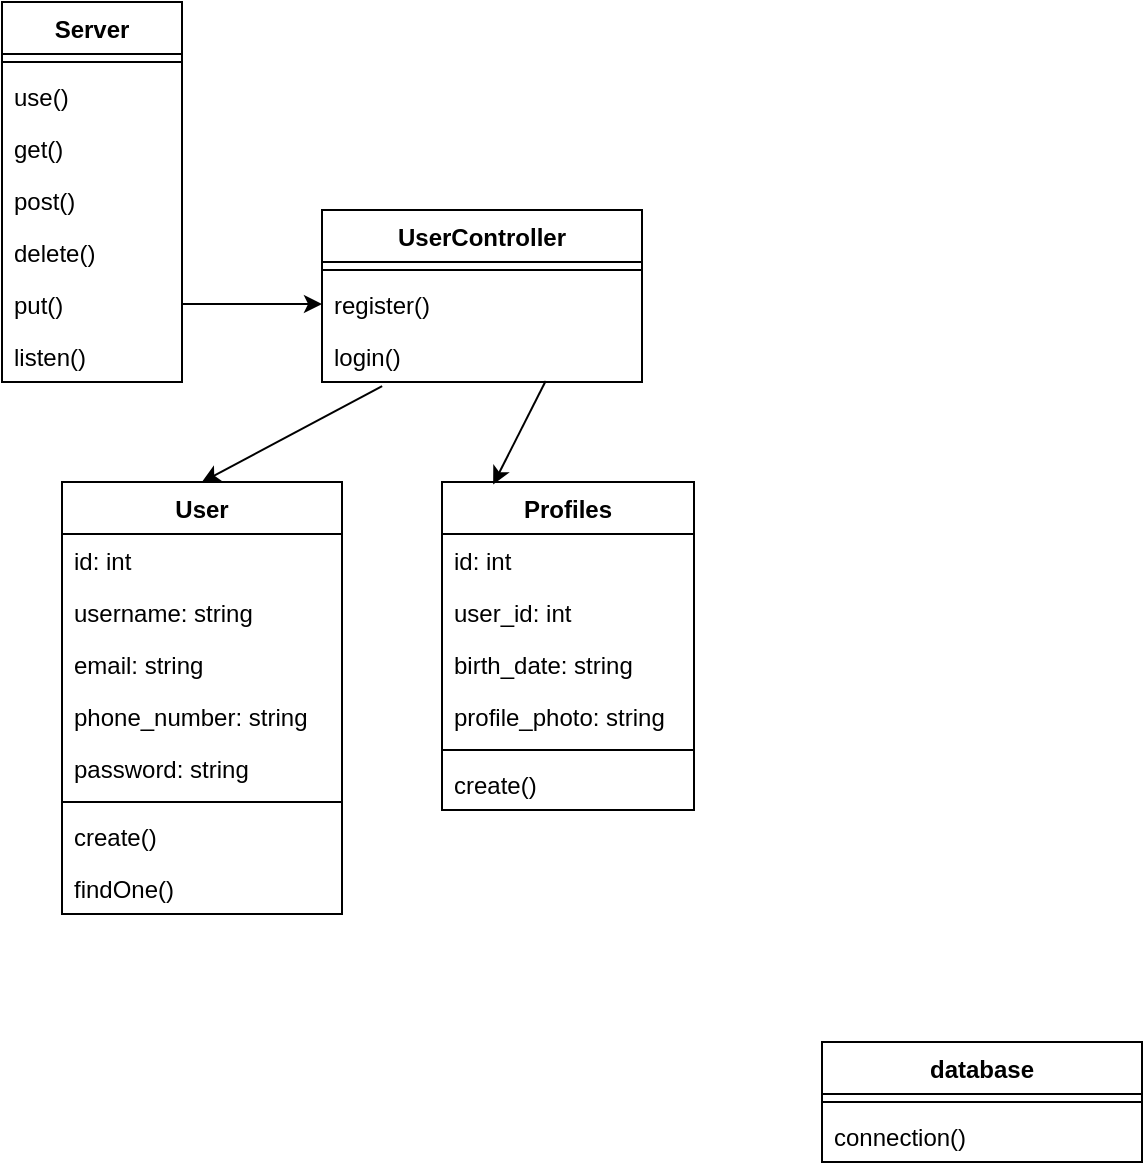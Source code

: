 <mxfile version="28.2.2">
  <diagram id="C5RBs43oDa-KdzZeNtuy" name="Page-1">
    <mxGraphModel dx="974" dy="1564" grid="1" gridSize="10" guides="1" tooltips="1" connect="1" arrows="1" fold="1" page="1" pageScale="1" pageWidth="827" pageHeight="1169" math="0" shadow="0">
      <root>
        <mxCell id="WIyWlLk6GJQsqaUBKTNV-0" />
        <mxCell id="WIyWlLk6GJQsqaUBKTNV-1" parent="WIyWlLk6GJQsqaUBKTNV-0" />
        <mxCell id="Vv0kXjBLEDU320igWXLH-4" value="Server" style="swimlane;fontStyle=1;align=center;verticalAlign=top;childLayout=stackLayout;horizontal=1;startSize=26;horizontalStack=0;resizeParent=1;resizeParentMax=0;resizeLast=0;collapsible=1;marginBottom=0;whiteSpace=wrap;html=1;" vertex="1" parent="WIyWlLk6GJQsqaUBKTNV-1">
          <mxGeometry x="40" y="-1120" width="90" height="190" as="geometry" />
        </mxCell>
        <mxCell id="Vv0kXjBLEDU320igWXLH-6" value="" style="line;strokeWidth=1;fillColor=none;align=left;verticalAlign=middle;spacingTop=-1;spacingLeft=3;spacingRight=3;rotatable=0;labelPosition=right;points=[];portConstraint=eastwest;strokeColor=inherit;" vertex="1" parent="Vv0kXjBLEDU320igWXLH-4">
          <mxGeometry y="26" width="90" height="8" as="geometry" />
        </mxCell>
        <mxCell id="Vv0kXjBLEDU320igWXLH-9" value="use()" style="text;strokeColor=none;fillColor=none;align=left;verticalAlign=top;spacingLeft=4;spacingRight=4;overflow=hidden;rotatable=0;points=[[0,0.5],[1,0.5]];portConstraint=eastwest;whiteSpace=wrap;html=1;" vertex="1" parent="Vv0kXjBLEDU320igWXLH-4">
          <mxGeometry y="34" width="90" height="26" as="geometry" />
        </mxCell>
        <mxCell id="Vv0kXjBLEDU320igWXLH-7" value="get()" style="text;strokeColor=none;fillColor=none;align=left;verticalAlign=top;spacingLeft=4;spacingRight=4;overflow=hidden;rotatable=0;points=[[0,0.5],[1,0.5]];portConstraint=eastwest;whiteSpace=wrap;html=1;" vertex="1" parent="Vv0kXjBLEDU320igWXLH-4">
          <mxGeometry y="60" width="90" height="26" as="geometry" />
        </mxCell>
        <mxCell id="Vv0kXjBLEDU320igWXLH-10" value="post()" style="text;strokeColor=none;fillColor=none;align=left;verticalAlign=top;spacingLeft=4;spacingRight=4;overflow=hidden;rotatable=0;points=[[0,0.5],[1,0.5]];portConstraint=eastwest;whiteSpace=wrap;html=1;" vertex="1" parent="Vv0kXjBLEDU320igWXLH-4">
          <mxGeometry y="86" width="90" height="26" as="geometry" />
        </mxCell>
        <mxCell id="Vv0kXjBLEDU320igWXLH-11" value="delete()" style="text;strokeColor=none;fillColor=none;align=left;verticalAlign=top;spacingLeft=4;spacingRight=4;overflow=hidden;rotatable=0;points=[[0,0.5],[1,0.5]];portConstraint=eastwest;whiteSpace=wrap;html=1;" vertex="1" parent="Vv0kXjBLEDU320igWXLH-4">
          <mxGeometry y="112" width="90" height="26" as="geometry" />
        </mxCell>
        <mxCell id="Vv0kXjBLEDU320igWXLH-12" value="put()" style="text;strokeColor=none;fillColor=none;align=left;verticalAlign=top;spacingLeft=4;spacingRight=4;overflow=hidden;rotatable=0;points=[[0,0.5],[1,0.5]];portConstraint=eastwest;whiteSpace=wrap;html=1;" vertex="1" parent="Vv0kXjBLEDU320igWXLH-4">
          <mxGeometry y="138" width="90" height="26" as="geometry" />
        </mxCell>
        <mxCell id="Vv0kXjBLEDU320igWXLH-13" value="listen()" style="text;strokeColor=none;fillColor=none;align=left;verticalAlign=top;spacingLeft=4;spacingRight=4;overflow=hidden;rotatable=0;points=[[0,0.5],[1,0.5]];portConstraint=eastwest;whiteSpace=wrap;html=1;" vertex="1" parent="Vv0kXjBLEDU320igWXLH-4">
          <mxGeometry y="164" width="90" height="26" as="geometry" />
        </mxCell>
        <mxCell id="Vv0kXjBLEDU320igWXLH-14" value="UserController" style="swimlane;fontStyle=1;align=center;verticalAlign=top;childLayout=stackLayout;horizontal=1;startSize=26;horizontalStack=0;resizeParent=1;resizeParentMax=0;resizeLast=0;collapsible=1;marginBottom=0;whiteSpace=wrap;html=1;" vertex="1" parent="WIyWlLk6GJQsqaUBKTNV-1">
          <mxGeometry x="200" y="-1016" width="160" height="86" as="geometry" />
        </mxCell>
        <mxCell id="Vv0kXjBLEDU320igWXLH-16" value="" style="line;strokeWidth=1;fillColor=none;align=left;verticalAlign=middle;spacingTop=-1;spacingLeft=3;spacingRight=3;rotatable=0;labelPosition=right;points=[];portConstraint=eastwest;strokeColor=inherit;" vertex="1" parent="Vv0kXjBLEDU320igWXLH-14">
          <mxGeometry y="26" width="160" height="8" as="geometry" />
        </mxCell>
        <mxCell id="Vv0kXjBLEDU320igWXLH-21" value="register()" style="text;strokeColor=none;fillColor=none;align=left;verticalAlign=top;spacingLeft=4;spacingRight=4;overflow=hidden;rotatable=0;points=[[0,0.5],[1,0.5]];portConstraint=eastwest;whiteSpace=wrap;html=1;" vertex="1" parent="Vv0kXjBLEDU320igWXLH-14">
          <mxGeometry y="34" width="160" height="26" as="geometry" />
        </mxCell>
        <mxCell id="Vv0kXjBLEDU320igWXLH-22" value="login()" style="text;strokeColor=none;fillColor=none;align=left;verticalAlign=top;spacingLeft=4;spacingRight=4;overflow=hidden;rotatable=0;points=[[0,0.5],[1,0.5]];portConstraint=eastwest;whiteSpace=wrap;html=1;" vertex="1" parent="Vv0kXjBLEDU320igWXLH-14">
          <mxGeometry y="60" width="160" height="26" as="geometry" />
        </mxCell>
        <mxCell id="Vv0kXjBLEDU320igWXLH-26" value="User" style="swimlane;fontStyle=1;align=center;verticalAlign=top;childLayout=stackLayout;horizontal=1;startSize=26;horizontalStack=0;resizeParent=1;resizeParentMax=0;resizeLast=0;collapsible=1;marginBottom=0;whiteSpace=wrap;html=1;" vertex="1" parent="WIyWlLk6GJQsqaUBKTNV-1">
          <mxGeometry x="70" y="-880" width="140" height="216" as="geometry" />
        </mxCell>
        <mxCell id="Vv0kXjBLEDU320igWXLH-27" value="id: int" style="text;strokeColor=none;fillColor=none;align=left;verticalAlign=top;spacingLeft=4;spacingRight=4;overflow=hidden;rotatable=0;points=[[0,0.5],[1,0.5]];portConstraint=eastwest;whiteSpace=wrap;html=1;" vertex="1" parent="Vv0kXjBLEDU320igWXLH-26">
          <mxGeometry y="26" width="140" height="26" as="geometry" />
        </mxCell>
        <mxCell id="Vv0kXjBLEDU320igWXLH-29" value="username: string" style="text;strokeColor=none;fillColor=none;align=left;verticalAlign=top;spacingLeft=4;spacingRight=4;overflow=hidden;rotatable=0;points=[[0,0.5],[1,0.5]];portConstraint=eastwest;whiteSpace=wrap;html=1;" vertex="1" parent="Vv0kXjBLEDU320igWXLH-26">
          <mxGeometry y="52" width="140" height="26" as="geometry" />
        </mxCell>
        <mxCell id="Vv0kXjBLEDU320igWXLH-38" value="email: string" style="text;strokeColor=none;fillColor=none;align=left;verticalAlign=top;spacingLeft=4;spacingRight=4;overflow=hidden;rotatable=0;points=[[0,0.5],[1,0.5]];portConstraint=eastwest;whiteSpace=wrap;html=1;" vertex="1" parent="Vv0kXjBLEDU320igWXLH-26">
          <mxGeometry y="78" width="140" height="26" as="geometry" />
        </mxCell>
        <mxCell id="Vv0kXjBLEDU320igWXLH-39" value="phone_number: string" style="text;strokeColor=none;fillColor=none;align=left;verticalAlign=top;spacingLeft=4;spacingRight=4;overflow=hidden;rotatable=0;points=[[0,0.5],[1,0.5]];portConstraint=eastwest;whiteSpace=wrap;html=1;" vertex="1" parent="Vv0kXjBLEDU320igWXLH-26">
          <mxGeometry y="104" width="140" height="26" as="geometry" />
        </mxCell>
        <mxCell id="Vv0kXjBLEDU320igWXLH-40" value="password: string" style="text;strokeColor=none;fillColor=none;align=left;verticalAlign=top;spacingLeft=4;spacingRight=4;overflow=hidden;rotatable=0;points=[[0,0.5],[1,0.5]];portConstraint=eastwest;whiteSpace=wrap;html=1;" vertex="1" parent="Vv0kXjBLEDU320igWXLH-26">
          <mxGeometry y="130" width="140" height="26" as="geometry" />
        </mxCell>
        <mxCell id="Vv0kXjBLEDU320igWXLH-28" value="" style="line;strokeWidth=1;fillColor=none;align=left;verticalAlign=middle;spacingTop=-1;spacingLeft=3;spacingRight=3;rotatable=0;labelPosition=right;points=[];portConstraint=eastwest;strokeColor=inherit;" vertex="1" parent="Vv0kXjBLEDU320igWXLH-26">
          <mxGeometry y="156" width="140" height="8" as="geometry" />
        </mxCell>
        <mxCell id="Vv0kXjBLEDU320igWXLH-41" value="create()" style="text;strokeColor=none;fillColor=none;align=left;verticalAlign=top;spacingLeft=4;spacingRight=4;overflow=hidden;rotatable=0;points=[[0,0.5],[1,0.5]];portConstraint=eastwest;whiteSpace=wrap;html=1;" vertex="1" parent="Vv0kXjBLEDU320igWXLH-26">
          <mxGeometry y="164" width="140" height="26" as="geometry" />
        </mxCell>
        <mxCell id="Vv0kXjBLEDU320igWXLH-42" value="findOne()" style="text;strokeColor=none;fillColor=none;align=left;verticalAlign=top;spacingLeft=4;spacingRight=4;overflow=hidden;rotatable=0;points=[[0,0.5],[1,0.5]];portConstraint=eastwest;whiteSpace=wrap;html=1;" vertex="1" parent="Vv0kXjBLEDU320igWXLH-26">
          <mxGeometry y="190" width="140" height="26" as="geometry" />
        </mxCell>
        <mxCell id="Vv0kXjBLEDU320igWXLH-30" value="Profiles" style="swimlane;fontStyle=1;align=center;verticalAlign=top;childLayout=stackLayout;horizontal=1;startSize=26;horizontalStack=0;resizeParent=1;resizeParentMax=0;resizeLast=0;collapsible=1;marginBottom=0;whiteSpace=wrap;html=1;" vertex="1" parent="WIyWlLk6GJQsqaUBKTNV-1">
          <mxGeometry x="260" y="-880" width="126" height="164" as="geometry" />
        </mxCell>
        <mxCell id="Vv0kXjBLEDU320igWXLH-31" value="id: int" style="text;strokeColor=none;fillColor=none;align=left;verticalAlign=top;spacingLeft=4;spacingRight=4;overflow=hidden;rotatable=0;points=[[0,0.5],[1,0.5]];portConstraint=eastwest;whiteSpace=wrap;html=1;" vertex="1" parent="Vv0kXjBLEDU320igWXLH-30">
          <mxGeometry y="26" width="126" height="26" as="geometry" />
        </mxCell>
        <mxCell id="Vv0kXjBLEDU320igWXLH-33" value="user_id: int" style="text;strokeColor=none;fillColor=none;align=left;verticalAlign=top;spacingLeft=4;spacingRight=4;overflow=hidden;rotatable=0;points=[[0,0.5],[1,0.5]];portConstraint=eastwest;whiteSpace=wrap;html=1;" vertex="1" parent="Vv0kXjBLEDU320igWXLH-30">
          <mxGeometry y="52" width="126" height="26" as="geometry" />
        </mxCell>
        <mxCell id="Vv0kXjBLEDU320igWXLH-45" value="birth_date: string" style="text;strokeColor=none;fillColor=none;align=left;verticalAlign=top;spacingLeft=4;spacingRight=4;overflow=hidden;rotatable=0;points=[[0,0.5],[1,0.5]];portConstraint=eastwest;whiteSpace=wrap;html=1;" vertex="1" parent="Vv0kXjBLEDU320igWXLH-30">
          <mxGeometry y="78" width="126" height="26" as="geometry" />
        </mxCell>
        <mxCell id="Vv0kXjBLEDU320igWXLH-46" value="profile_photo: string" style="text;strokeColor=none;fillColor=none;align=left;verticalAlign=top;spacingLeft=4;spacingRight=4;overflow=hidden;rotatable=0;points=[[0,0.5],[1,0.5]];portConstraint=eastwest;whiteSpace=wrap;html=1;" vertex="1" parent="Vv0kXjBLEDU320igWXLH-30">
          <mxGeometry y="104" width="126" height="26" as="geometry" />
        </mxCell>
        <mxCell id="Vv0kXjBLEDU320igWXLH-32" value="" style="line;strokeWidth=1;fillColor=none;align=left;verticalAlign=middle;spacingTop=-1;spacingLeft=3;spacingRight=3;rotatable=0;labelPosition=right;points=[];portConstraint=eastwest;strokeColor=inherit;" vertex="1" parent="Vv0kXjBLEDU320igWXLH-30">
          <mxGeometry y="130" width="126" height="8" as="geometry" />
        </mxCell>
        <mxCell id="Vv0kXjBLEDU320igWXLH-47" value="create()" style="text;strokeColor=none;fillColor=none;align=left;verticalAlign=top;spacingLeft=4;spacingRight=4;overflow=hidden;rotatable=0;points=[[0,0.5],[1,0.5]];portConstraint=eastwest;whiteSpace=wrap;html=1;" vertex="1" parent="Vv0kXjBLEDU320igWXLH-30">
          <mxGeometry y="138" width="126" height="26" as="geometry" />
        </mxCell>
        <mxCell id="Vv0kXjBLEDU320igWXLH-48" value="database" style="swimlane;fontStyle=1;align=center;verticalAlign=top;childLayout=stackLayout;horizontal=1;startSize=26;horizontalStack=0;resizeParent=1;resizeParentMax=0;resizeLast=0;collapsible=1;marginBottom=0;whiteSpace=wrap;html=1;" vertex="1" parent="WIyWlLk6GJQsqaUBKTNV-1">
          <mxGeometry x="450" y="-600" width="160" height="60" as="geometry" />
        </mxCell>
        <mxCell id="Vv0kXjBLEDU320igWXLH-50" value="" style="line;strokeWidth=1;fillColor=none;align=left;verticalAlign=middle;spacingTop=-1;spacingLeft=3;spacingRight=3;rotatable=0;labelPosition=right;points=[];portConstraint=eastwest;strokeColor=inherit;" vertex="1" parent="Vv0kXjBLEDU320igWXLH-48">
          <mxGeometry y="26" width="160" height="8" as="geometry" />
        </mxCell>
        <mxCell id="Vv0kXjBLEDU320igWXLH-51" value="connection()" style="text;strokeColor=none;fillColor=none;align=left;verticalAlign=top;spacingLeft=4;spacingRight=4;overflow=hidden;rotatable=0;points=[[0,0.5],[1,0.5]];portConstraint=eastwest;whiteSpace=wrap;html=1;" vertex="1" parent="Vv0kXjBLEDU320igWXLH-48">
          <mxGeometry y="34" width="160" height="26" as="geometry" />
        </mxCell>
        <mxCell id="Vv0kXjBLEDU320igWXLH-52" value="" style="endArrow=classic;html=1;rounded=0;entryX=0;entryY=0.5;entryDx=0;entryDy=0;exitX=1;exitY=0.5;exitDx=0;exitDy=0;" edge="1" parent="WIyWlLk6GJQsqaUBKTNV-1" source="Vv0kXjBLEDU320igWXLH-12" target="Vv0kXjBLEDU320igWXLH-21">
          <mxGeometry width="50" height="50" relative="1" as="geometry">
            <mxPoint x="200" y="-1060" as="sourcePoint" />
            <mxPoint x="250" y="-1110" as="targetPoint" />
          </mxGeometry>
        </mxCell>
        <mxCell id="Vv0kXjBLEDU320igWXLH-54" value="" style="endArrow=classic;html=1;rounded=0;exitX=0.188;exitY=1.08;exitDx=0;exitDy=0;exitPerimeter=0;entryX=0.5;entryY=0;entryDx=0;entryDy=0;" edge="1" parent="WIyWlLk6GJQsqaUBKTNV-1" source="Vv0kXjBLEDU320igWXLH-22" target="Vv0kXjBLEDU320igWXLH-26">
          <mxGeometry width="50" height="50" relative="1" as="geometry">
            <mxPoint x="380" y="-930" as="sourcePoint" />
            <mxPoint x="430" y="-980" as="targetPoint" />
          </mxGeometry>
        </mxCell>
        <mxCell id="Vv0kXjBLEDU320igWXLH-55" value="" style="endArrow=classic;html=1;rounded=0;exitX=0.699;exitY=0.982;exitDx=0;exitDy=0;exitPerimeter=0;entryX=0.203;entryY=0.008;entryDx=0;entryDy=0;entryPerimeter=0;" edge="1" parent="WIyWlLk6GJQsqaUBKTNV-1" source="Vv0kXjBLEDU320igWXLH-22" target="Vv0kXjBLEDU320igWXLH-30">
          <mxGeometry width="50" height="50" relative="1" as="geometry">
            <mxPoint x="380" y="-930" as="sourcePoint" />
            <mxPoint x="430" y="-980" as="targetPoint" />
          </mxGeometry>
        </mxCell>
      </root>
    </mxGraphModel>
  </diagram>
</mxfile>
